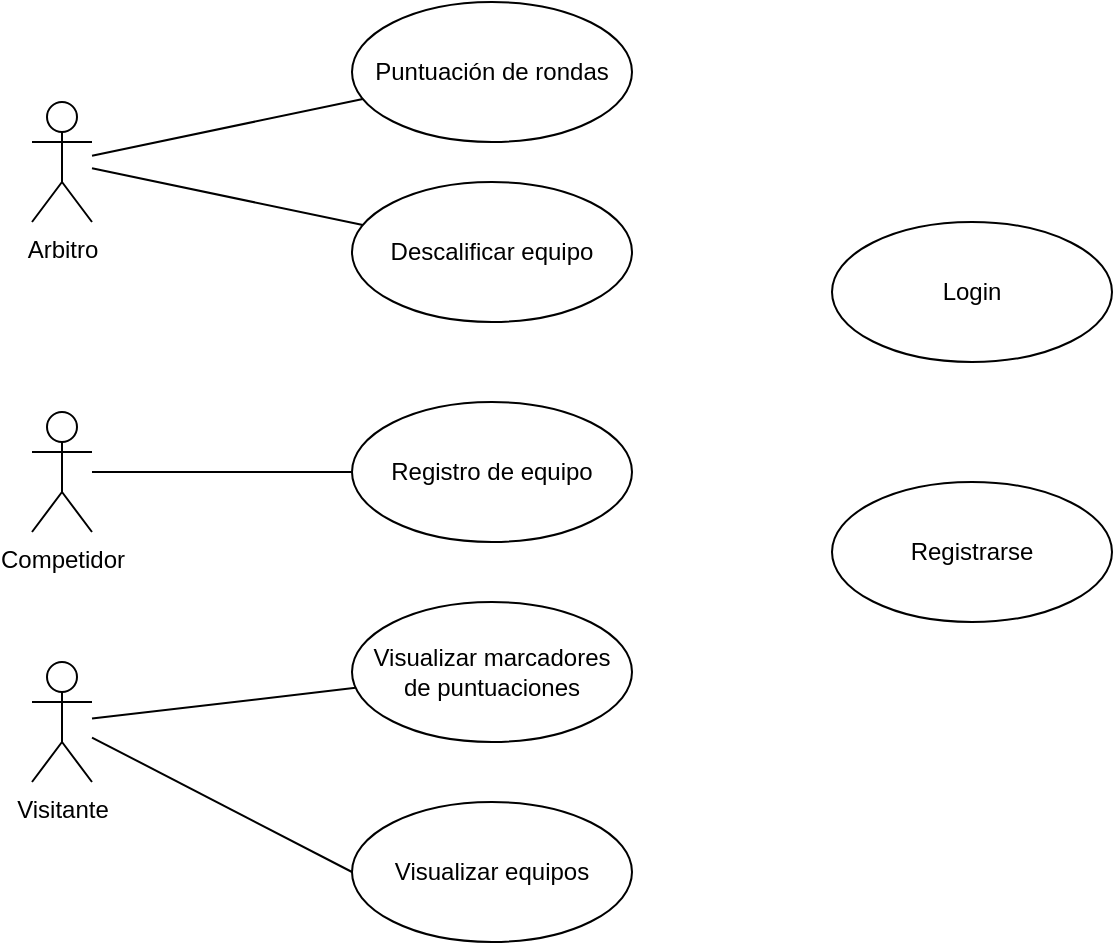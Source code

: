 <mxfile version="25.0.3">
  <diagram name="CU" id="P_lq6wQz6ONBuB1IqM-e">
    <mxGraphModel dx="808" dy="1554" grid="1" gridSize="10" guides="1" tooltips="1" connect="1" arrows="1" fold="1" page="1" pageScale="1" pageWidth="850" pageHeight="1100" math="0" shadow="0">
      <root>
        <mxCell id="0" />
        <mxCell id="1" parent="0" />
        <mxCell id="hkPm_BDTHGUhWDZIR-v8-17" style="rounded=0;orthogonalLoop=1;jettySize=auto;html=1;endArrow=none;endFill=0;" edge="1" parent="1" source="hkPm_BDTHGUhWDZIR-v8-1" target="hkPm_BDTHGUhWDZIR-v8-5">
          <mxGeometry relative="1" as="geometry" />
        </mxCell>
        <mxCell id="hkPm_BDTHGUhWDZIR-v8-1" value="&lt;div&gt;Competidor&lt;/div&gt;" style="shape=umlActor;verticalLabelPosition=bottom;verticalAlign=top;html=1;" vertex="1" parent="1">
          <mxGeometry x="120" y="155" width="30" height="60" as="geometry" />
        </mxCell>
        <mxCell id="hkPm_BDTHGUhWDZIR-v8-15" style="rounded=0;orthogonalLoop=1;jettySize=auto;html=1;endArrow=none;endFill=0;" edge="1" parent="1" source="hkPm_BDTHGUhWDZIR-v8-2" target="hkPm_BDTHGUhWDZIR-v8-4">
          <mxGeometry relative="1" as="geometry" />
        </mxCell>
        <mxCell id="hkPm_BDTHGUhWDZIR-v8-16" style="rounded=0;orthogonalLoop=1;jettySize=auto;html=1;endArrow=none;endFill=0;" edge="1" parent="1" source="hkPm_BDTHGUhWDZIR-v8-2" target="hkPm_BDTHGUhWDZIR-v8-12">
          <mxGeometry relative="1" as="geometry" />
        </mxCell>
        <mxCell id="hkPm_BDTHGUhWDZIR-v8-2" value="&lt;div&gt;Arbitro&lt;/div&gt;" style="shape=umlActor;verticalLabelPosition=bottom;verticalAlign=top;html=1;" vertex="1" parent="1">
          <mxGeometry x="120" width="30" height="60" as="geometry" />
        </mxCell>
        <mxCell id="hkPm_BDTHGUhWDZIR-v8-19" style="rounded=0;orthogonalLoop=1;jettySize=auto;html=1;endArrow=none;endFill=0;" edge="1" parent="1" source="hkPm_BDTHGUhWDZIR-v8-3" target="hkPm_BDTHGUhWDZIR-v8-7">
          <mxGeometry relative="1" as="geometry" />
        </mxCell>
        <mxCell id="hkPm_BDTHGUhWDZIR-v8-20" style="rounded=0;orthogonalLoop=1;jettySize=auto;html=1;entryX=0;entryY=0.5;entryDx=0;entryDy=0;endArrow=none;endFill=0;" edge="1" parent="1" source="hkPm_BDTHGUhWDZIR-v8-3" target="hkPm_BDTHGUhWDZIR-v8-8">
          <mxGeometry relative="1" as="geometry" />
        </mxCell>
        <mxCell id="hkPm_BDTHGUhWDZIR-v8-3" value="Visitante" style="shape=umlActor;verticalLabelPosition=bottom;verticalAlign=top;html=1;" vertex="1" parent="1">
          <mxGeometry x="120" y="280" width="30" height="60" as="geometry" />
        </mxCell>
        <mxCell id="hkPm_BDTHGUhWDZIR-v8-4" value="Puntuación de rondas" style="ellipse;whiteSpace=wrap;html=1;" vertex="1" parent="1">
          <mxGeometry x="280" y="-50" width="140" height="70" as="geometry" />
        </mxCell>
        <mxCell id="hkPm_BDTHGUhWDZIR-v8-5" value="Registro de equipo" style="ellipse;whiteSpace=wrap;html=1;" vertex="1" parent="1">
          <mxGeometry x="280" y="150" width="140" height="70" as="geometry" />
        </mxCell>
        <mxCell id="hkPm_BDTHGUhWDZIR-v8-7" value="&lt;div&gt;Visualizar marcadores &lt;br&gt;&lt;/div&gt;&lt;div&gt;de puntuaciones&lt;br&gt;&lt;/div&gt;" style="ellipse;whiteSpace=wrap;html=1;" vertex="1" parent="1">
          <mxGeometry x="280" y="250" width="140" height="70" as="geometry" />
        </mxCell>
        <mxCell id="hkPm_BDTHGUhWDZIR-v8-8" value="Visualizar equipos" style="ellipse;whiteSpace=wrap;html=1;" vertex="1" parent="1">
          <mxGeometry x="280" y="350" width="140" height="70" as="geometry" />
        </mxCell>
        <mxCell id="hkPm_BDTHGUhWDZIR-v8-12" value="Descalificar equipo" style="ellipse;whiteSpace=wrap;html=1;" vertex="1" parent="1">
          <mxGeometry x="280" y="40" width="140" height="70" as="geometry" />
        </mxCell>
        <mxCell id="hkPm_BDTHGUhWDZIR-v8-22" value="Login" style="ellipse;whiteSpace=wrap;html=1;" vertex="1" parent="1">
          <mxGeometry x="520" y="60" width="140" height="70" as="geometry" />
        </mxCell>
        <mxCell id="hkPm_BDTHGUhWDZIR-v8-23" value="Registrarse" style="ellipse;whiteSpace=wrap;html=1;" vertex="1" parent="1">
          <mxGeometry x="520" y="190" width="140" height="70" as="geometry" />
        </mxCell>
      </root>
    </mxGraphModel>
  </diagram>
</mxfile>
